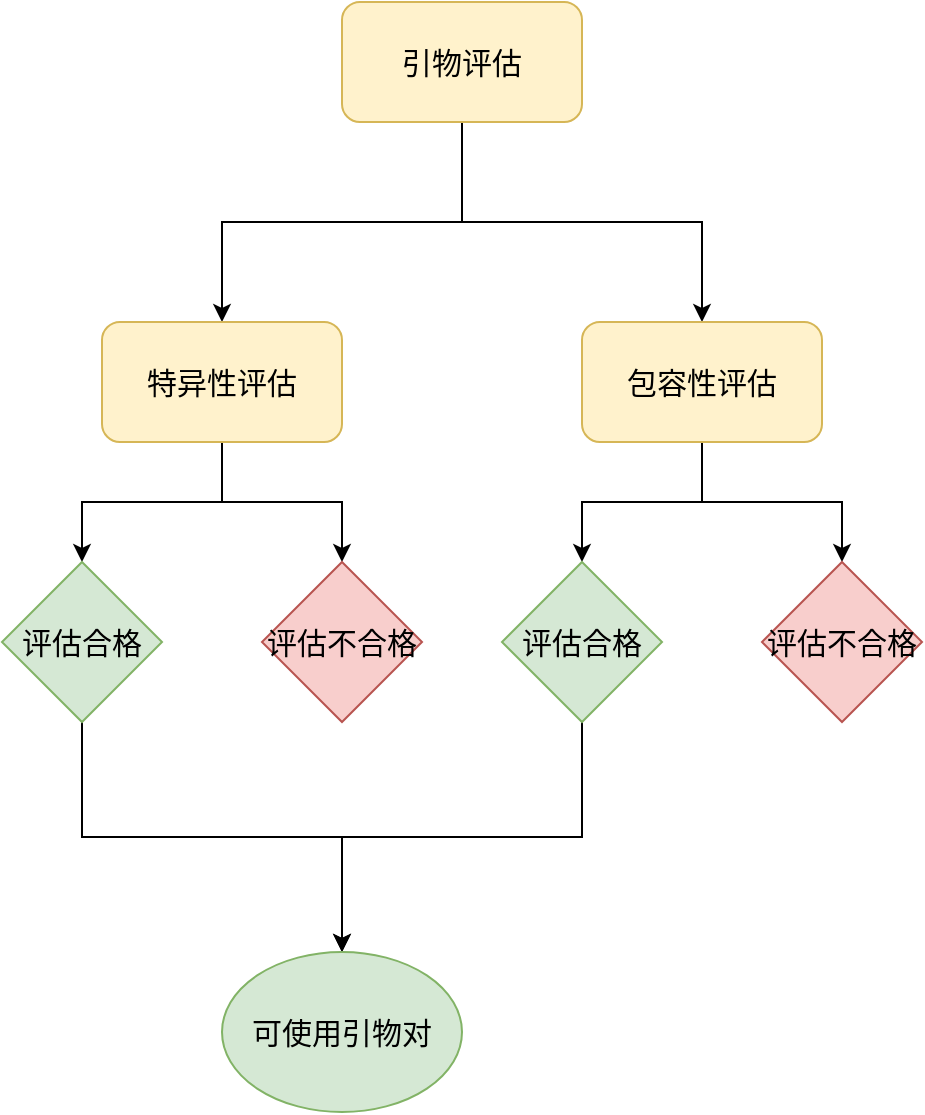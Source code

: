 <mxfile version="24.3.1" type="github">
  <diagram name="第 1 页" id="LnfHjU3n5xBSG1aJcq97">
    <mxGraphModel dx="1133" dy="751" grid="1" gridSize="10" guides="1" tooltips="1" connect="1" arrows="1" fold="1" page="1" pageScale="1" pageWidth="827" pageHeight="1169" math="0" shadow="0">
      <root>
        <mxCell id="0" />
        <mxCell id="1" parent="0" />
        <mxCell id="MjU6iv7VJfEDr0fDF019-4" style="edgeStyle=orthogonalEdgeStyle;rounded=0;orthogonalLoop=1;jettySize=auto;html=1;exitX=0.5;exitY=1;exitDx=0;exitDy=0;entryX=0.5;entryY=0;entryDx=0;entryDy=0;fontSize=15;" edge="1" parent="1" source="MjU6iv7VJfEDr0fDF019-1" target="MjU6iv7VJfEDr0fDF019-7">
          <mxGeometry relative="1" as="geometry">
            <mxPoint x="580" y="270" as="targetPoint" />
          </mxGeometry>
        </mxCell>
        <mxCell id="MjU6iv7VJfEDr0fDF019-5" style="edgeStyle=orthogonalEdgeStyle;rounded=0;orthogonalLoop=1;jettySize=auto;html=1;exitX=0.5;exitY=1;exitDx=0;exitDy=0;entryX=0.5;entryY=0;entryDx=0;entryDy=0;fontSize=15;" edge="1" parent="1" source="MjU6iv7VJfEDr0fDF019-1" target="MjU6iv7VJfEDr0fDF019-6">
          <mxGeometry relative="1" as="geometry">
            <mxPoint x="240" y="270" as="targetPoint" />
          </mxGeometry>
        </mxCell>
        <mxCell id="MjU6iv7VJfEDr0fDF019-1" value="引物评估" style="rounded=1;whiteSpace=wrap;html=1;fillColor=#fff2cc;strokeColor=#d6b656;fontSize=15;" vertex="1" parent="1">
          <mxGeometry x="340" y="110" width="120" height="60" as="geometry" />
        </mxCell>
        <mxCell id="MjU6iv7VJfEDr0fDF019-9" style="edgeStyle=orthogonalEdgeStyle;rounded=0;orthogonalLoop=1;jettySize=auto;html=1;exitX=0.5;exitY=1;exitDx=0;exitDy=0;fontSize=15;" edge="1" parent="1" source="MjU6iv7VJfEDr0fDF019-6" target="MjU6iv7VJfEDr0fDF019-10">
          <mxGeometry relative="1" as="geometry">
            <mxPoint x="170" y="400" as="targetPoint" />
          </mxGeometry>
        </mxCell>
        <mxCell id="MjU6iv7VJfEDr0fDF019-11" style="edgeStyle=orthogonalEdgeStyle;rounded=0;orthogonalLoop=1;jettySize=auto;html=1;exitX=0.5;exitY=1;exitDx=0;exitDy=0;fontSize=15;" edge="1" parent="1" source="MjU6iv7VJfEDr0fDF019-6" target="MjU6iv7VJfEDr0fDF019-12">
          <mxGeometry relative="1" as="geometry">
            <mxPoint x="380" y="380" as="targetPoint" />
          </mxGeometry>
        </mxCell>
        <mxCell id="MjU6iv7VJfEDr0fDF019-6" value="特异性评估" style="rounded=1;whiteSpace=wrap;html=1;fillColor=#fff2cc;strokeColor=#d6b656;fontSize=15;" vertex="1" parent="1">
          <mxGeometry x="220" y="270" width="120" height="60" as="geometry" />
        </mxCell>
        <mxCell id="MjU6iv7VJfEDr0fDF019-13" style="edgeStyle=orthogonalEdgeStyle;rounded=0;orthogonalLoop=1;jettySize=auto;html=1;exitX=0.5;exitY=1;exitDx=0;exitDy=0;fontSize=15;" edge="1" parent="1" source="MjU6iv7VJfEDr0fDF019-7" target="MjU6iv7VJfEDr0fDF019-14">
          <mxGeometry relative="1" as="geometry">
            <mxPoint x="450" y="380" as="targetPoint" />
          </mxGeometry>
        </mxCell>
        <mxCell id="MjU6iv7VJfEDr0fDF019-15" style="edgeStyle=orthogonalEdgeStyle;rounded=0;orthogonalLoop=1;jettySize=auto;html=1;exitX=0.5;exitY=1;exitDx=0;exitDy=0;fontSize=15;" edge="1" parent="1" source="MjU6iv7VJfEDr0fDF019-7" target="MjU6iv7VJfEDr0fDF019-16">
          <mxGeometry relative="1" as="geometry">
            <mxPoint x="600" y="380" as="targetPoint" />
          </mxGeometry>
        </mxCell>
        <mxCell id="MjU6iv7VJfEDr0fDF019-7" value="包容性评估" style="rounded=1;whiteSpace=wrap;html=1;fillColor=#fff2cc;strokeColor=#d6b656;fontSize=15;" vertex="1" parent="1">
          <mxGeometry x="460" y="270" width="120" height="60" as="geometry" />
        </mxCell>
        <mxCell id="MjU6iv7VJfEDr0fDF019-17" style="edgeStyle=orthogonalEdgeStyle;rounded=0;orthogonalLoop=1;jettySize=auto;html=1;exitX=0.5;exitY=1;exitDx=0;exitDy=0;fontSize=15;" edge="1" parent="1" source="MjU6iv7VJfEDr0fDF019-10" target="MjU6iv7VJfEDr0fDF019-19">
          <mxGeometry relative="1" as="geometry">
            <mxPoint x="410" y="550" as="targetPoint" />
          </mxGeometry>
        </mxCell>
        <mxCell id="MjU6iv7VJfEDr0fDF019-10" value="评估合格" style="rhombus;whiteSpace=wrap;html=1;fillColor=#d5e8d4;strokeColor=#82b366;fontSize=15;" vertex="1" parent="1">
          <mxGeometry x="170" y="390" width="80" height="80" as="geometry" />
        </mxCell>
        <mxCell id="MjU6iv7VJfEDr0fDF019-12" value="评估不合格" style="rhombus;whiteSpace=wrap;html=1;fillColor=#f8cecc;strokeColor=#b85450;fontSize=15;" vertex="1" parent="1">
          <mxGeometry x="300" y="390" width="80" height="80" as="geometry" />
        </mxCell>
        <mxCell id="MjU6iv7VJfEDr0fDF019-18" style="edgeStyle=orthogonalEdgeStyle;rounded=0;orthogonalLoop=1;jettySize=auto;html=1;exitX=0.5;exitY=1;exitDx=0;exitDy=0;entryX=0.5;entryY=0;entryDx=0;entryDy=0;fontSize=15;" edge="1" parent="1" source="MjU6iv7VJfEDr0fDF019-14" target="MjU6iv7VJfEDr0fDF019-19">
          <mxGeometry relative="1" as="geometry">
            <mxPoint x="454" y="550" as="targetPoint" />
          </mxGeometry>
        </mxCell>
        <mxCell id="MjU6iv7VJfEDr0fDF019-14" value="评估合格" style="rhombus;whiteSpace=wrap;html=1;fillColor=#d5e8d4;strokeColor=#82b366;fontSize=15;" vertex="1" parent="1">
          <mxGeometry x="420" y="390" width="80" height="80" as="geometry" />
        </mxCell>
        <mxCell id="MjU6iv7VJfEDr0fDF019-16" value="评估不合格" style="rhombus;whiteSpace=wrap;html=1;fillColor=#f8cecc;strokeColor=#b85450;fontSize=15;" vertex="1" parent="1">
          <mxGeometry x="550" y="390" width="80" height="80" as="geometry" />
        </mxCell>
        <mxCell id="MjU6iv7VJfEDr0fDF019-19" value="可使用引物对" style="ellipse;whiteSpace=wrap;html=1;fillColor=#d5e8d4;strokeColor=#82b366;fontSize=15;" vertex="1" parent="1">
          <mxGeometry x="280" y="585" width="120" height="80" as="geometry" />
        </mxCell>
      </root>
    </mxGraphModel>
  </diagram>
</mxfile>

